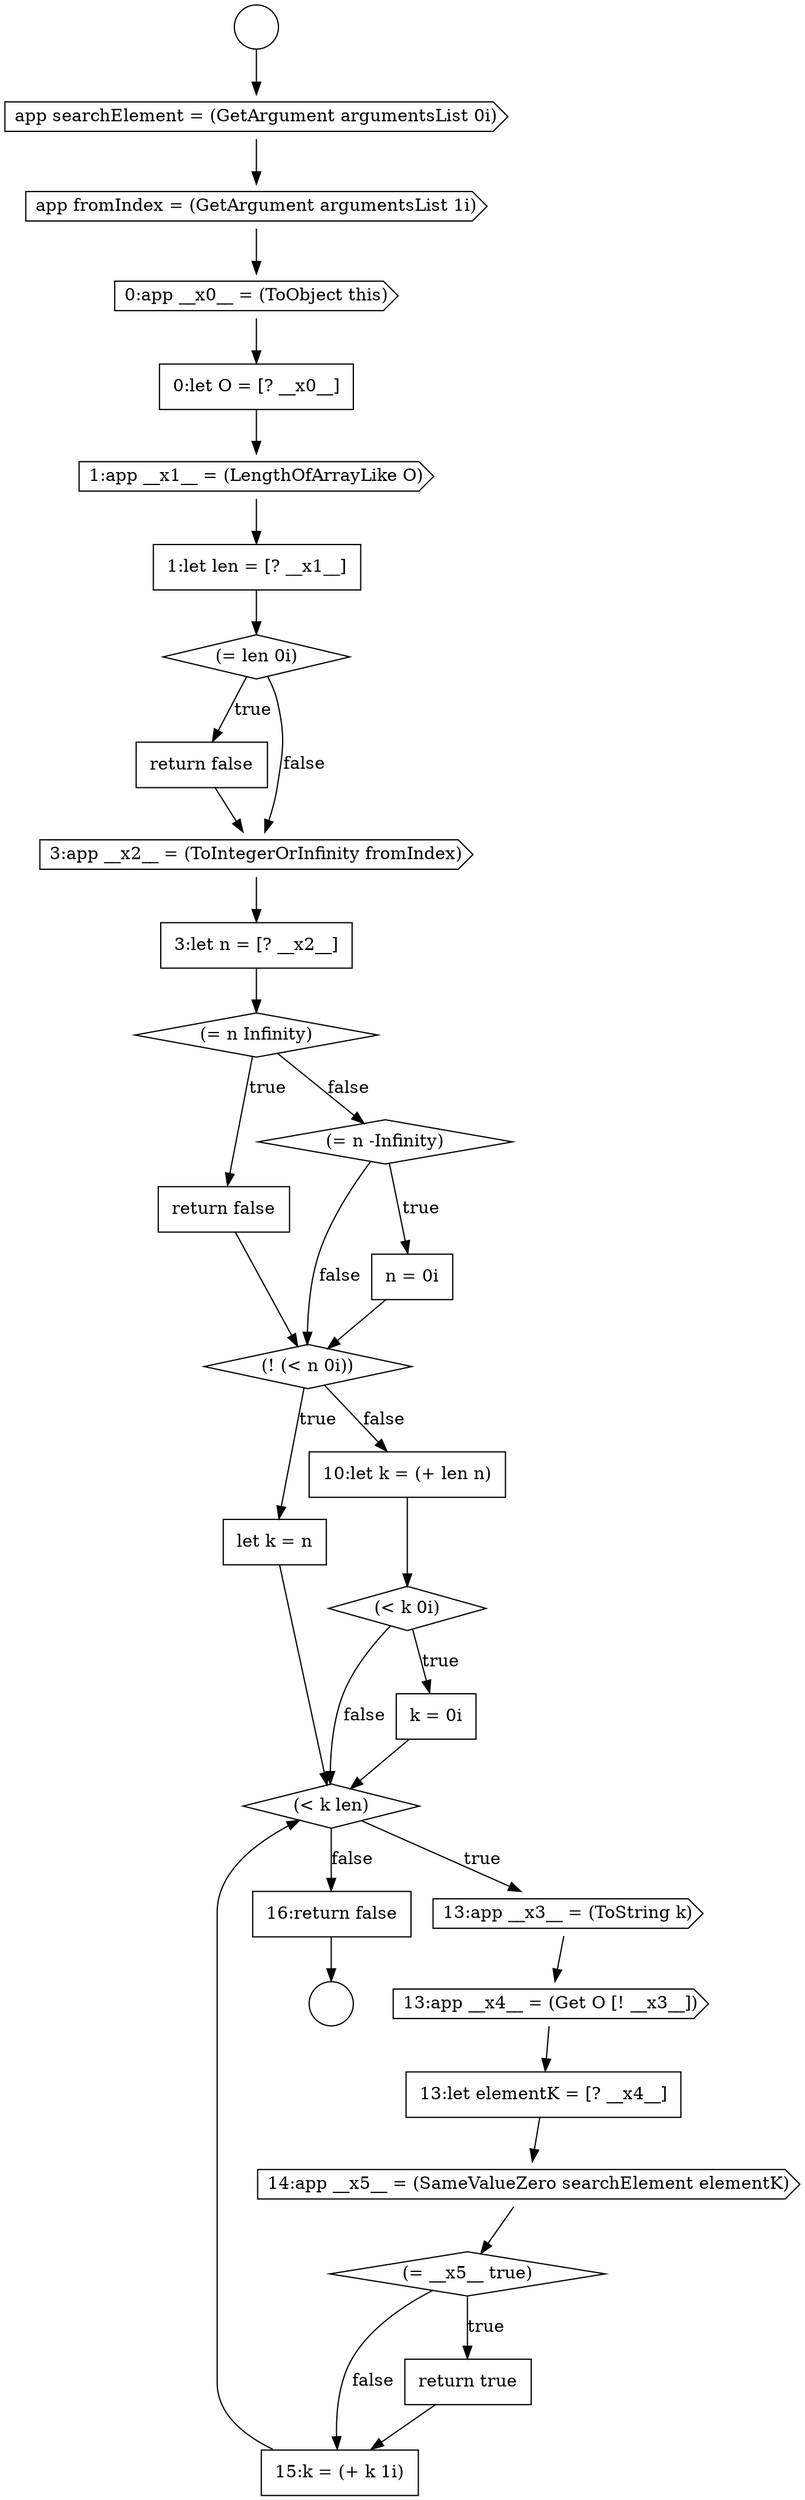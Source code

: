 digraph {
  node16402 [shape=none, margin=0, label=<<font color="black">
    <table border="0" cellborder="1" cellspacing="0" cellpadding="10">
      <tr><td align="left">let k = n</td></tr>
    </table>
  </font>> color="black" fillcolor="white" style=filled]
  node16413 [shape=none, margin=0, label=<<font color="black">
    <table border="0" cellborder="1" cellspacing="0" cellpadding="10">
      <tr><td align="left">15:k = (+ k 1i)</td></tr>
    </table>
  </font>> color="black" fillcolor="white" style=filled]
  node16409 [shape=none, margin=0, label=<<font color="black">
    <table border="0" cellborder="1" cellspacing="0" cellpadding="10">
      <tr><td align="left">13:let elementK = [? __x4__]</td></tr>
    </table>
  </font>> color="black" fillcolor="white" style=filled]
  node16406 [shape=diamond, label=<<font color="black">(&lt; k len)</font>> color="black" fillcolor="white" style=filled]
  node16401 [shape=diamond, label=<<font color="black">(! (&lt; n 0i))</font>> color="black" fillcolor="white" style=filled]
  node16414 [shape=none, margin=0, label=<<font color="black">
    <table border="0" cellborder="1" cellspacing="0" cellpadding="10">
      <tr><td align="left">16:return false</td></tr>
    </table>
  </font>> color="black" fillcolor="white" style=filled]
  node16410 [shape=cds, label=<<font color="black">14:app __x5__ = (SameValueZero searchElement elementK)</font>> color="black" fillcolor="white" style=filled]
  node16405 [shape=none, margin=0, label=<<font color="black">
    <table border="0" cellborder="1" cellspacing="0" cellpadding="10">
      <tr><td align="left">k = 0i</td></tr>
    </table>
  </font>> color="black" fillcolor="white" style=filled]
  node16404 [shape=diamond, label=<<font color="black">(&lt; k 0i)</font>> color="black" fillcolor="white" style=filled]
  node16408 [shape=cds, label=<<font color="black">13:app __x4__ = (Get O [! __x3__])</font>> color="black" fillcolor="white" style=filled]
  node16411 [shape=diamond, label=<<font color="black">(= __x5__ true)</font>> color="black" fillcolor="white" style=filled]
  node16403 [shape=none, margin=0, label=<<font color="black">
    <table border="0" cellborder="1" cellspacing="0" cellpadding="10">
      <tr><td align="left">10:let k = (+ len n)</td></tr>
    </table>
  </font>> color="black" fillcolor="white" style=filled]
  node16407 [shape=cds, label=<<font color="black">13:app __x3__ = (ToString k)</font>> color="black" fillcolor="white" style=filled]
  node16412 [shape=none, margin=0, label=<<font color="black">
    <table border="0" cellborder="1" cellspacing="0" cellpadding="10">
      <tr><td align="left">return true</td></tr>
    </table>
  </font>> color="black" fillcolor="white" style=filled]
  node16387 [shape=cds, label=<<font color="black">app searchElement = (GetArgument argumentsList 0i)</font>> color="black" fillcolor="white" style=filled]
  node16398 [shape=none, margin=0, label=<<font color="black">
    <table border="0" cellborder="1" cellspacing="0" cellpadding="10">
      <tr><td align="left">return false</td></tr>
    </table>
  </font>> color="black" fillcolor="white" style=filled]
  node16391 [shape=cds, label=<<font color="black">1:app __x1__ = (LengthOfArrayLike O)</font>> color="black" fillcolor="white" style=filled]
  node16394 [shape=none, margin=0, label=<<font color="black">
    <table border="0" cellborder="1" cellspacing="0" cellpadding="10">
      <tr><td align="left">return false</td></tr>
    </table>
  </font>> color="black" fillcolor="white" style=filled]
  node16399 [shape=diamond, label=<<font color="black">(= n -Infinity)</font>> color="black" fillcolor="white" style=filled]
  node16386 [shape=circle label=" " color="black" fillcolor="white" style=filled]
  node16395 [shape=cds, label=<<font color="black">3:app __x2__ = (ToIntegerOrInfinity fromIndex)</font>> color="black" fillcolor="white" style=filled]
  node16390 [shape=none, margin=0, label=<<font color="black">
    <table border="0" cellborder="1" cellspacing="0" cellpadding="10">
      <tr><td align="left">0:let O = [? __x0__]</td></tr>
    </table>
  </font>> color="black" fillcolor="white" style=filled]
  node16400 [shape=none, margin=0, label=<<font color="black">
    <table border="0" cellborder="1" cellspacing="0" cellpadding="10">
      <tr><td align="left">n = 0i</td></tr>
    </table>
  </font>> color="black" fillcolor="white" style=filled]
  node16385 [shape=circle label=" " color="black" fillcolor="white" style=filled]
  node16389 [shape=cds, label=<<font color="black">0:app __x0__ = (ToObject this)</font>> color="black" fillcolor="white" style=filled]
  node16396 [shape=none, margin=0, label=<<font color="black">
    <table border="0" cellborder="1" cellspacing="0" cellpadding="10">
      <tr><td align="left">3:let n = [? __x2__]</td></tr>
    </table>
  </font>> color="black" fillcolor="white" style=filled]
  node16397 [shape=diamond, label=<<font color="black">(= n Infinity)</font>> color="black" fillcolor="white" style=filled]
  node16388 [shape=cds, label=<<font color="black">app fromIndex = (GetArgument argumentsList 1i)</font>> color="black" fillcolor="white" style=filled]
  node16393 [shape=diamond, label=<<font color="black">(= len 0i)</font>> color="black" fillcolor="white" style=filled]
  node16392 [shape=none, margin=0, label=<<font color="black">
    <table border="0" cellborder="1" cellspacing="0" cellpadding="10">
      <tr><td align="left">1:let len = [? __x1__]</td></tr>
    </table>
  </font>> color="black" fillcolor="white" style=filled]
  node16404 -> node16405 [label=<<font color="black">true</font>> color="black"]
  node16404 -> node16406 [label=<<font color="black">false</font>> color="black"]
  node16412 -> node16413 [ color="black"]
  node16390 -> node16391 [ color="black"]
  node16405 -> node16406 [ color="black"]
  node16402 -> node16406 [ color="black"]
  node16385 -> node16387 [ color="black"]
  node16413 -> node16406 [ color="black"]
  node16409 -> node16410 [ color="black"]
  node16392 -> node16393 [ color="black"]
  node16410 -> node16411 [ color="black"]
  node16411 -> node16412 [label=<<font color="black">true</font>> color="black"]
  node16411 -> node16413 [label=<<font color="black">false</font>> color="black"]
  node16389 -> node16390 [ color="black"]
  node16407 -> node16408 [ color="black"]
  node16403 -> node16404 [ color="black"]
  node16414 -> node16386 [ color="black"]
  node16408 -> node16409 [ color="black"]
  node16394 -> node16395 [ color="black"]
  node16391 -> node16392 [ color="black"]
  node16387 -> node16388 [ color="black"]
  node16388 -> node16389 [ color="black"]
  node16397 -> node16398 [label=<<font color="black">true</font>> color="black"]
  node16397 -> node16399 [label=<<font color="black">false</font>> color="black"]
  node16406 -> node16407 [label=<<font color="black">true</font>> color="black"]
  node16406 -> node16414 [label=<<font color="black">false</font>> color="black"]
  node16398 -> node16401 [ color="black"]
  node16393 -> node16394 [label=<<font color="black">true</font>> color="black"]
  node16393 -> node16395 [label=<<font color="black">false</font>> color="black"]
  node16399 -> node16400 [label=<<font color="black">true</font>> color="black"]
  node16399 -> node16401 [label=<<font color="black">false</font>> color="black"]
  node16401 -> node16402 [label=<<font color="black">true</font>> color="black"]
  node16401 -> node16403 [label=<<font color="black">false</font>> color="black"]
  node16396 -> node16397 [ color="black"]
  node16400 -> node16401 [ color="black"]
  node16395 -> node16396 [ color="black"]
}
